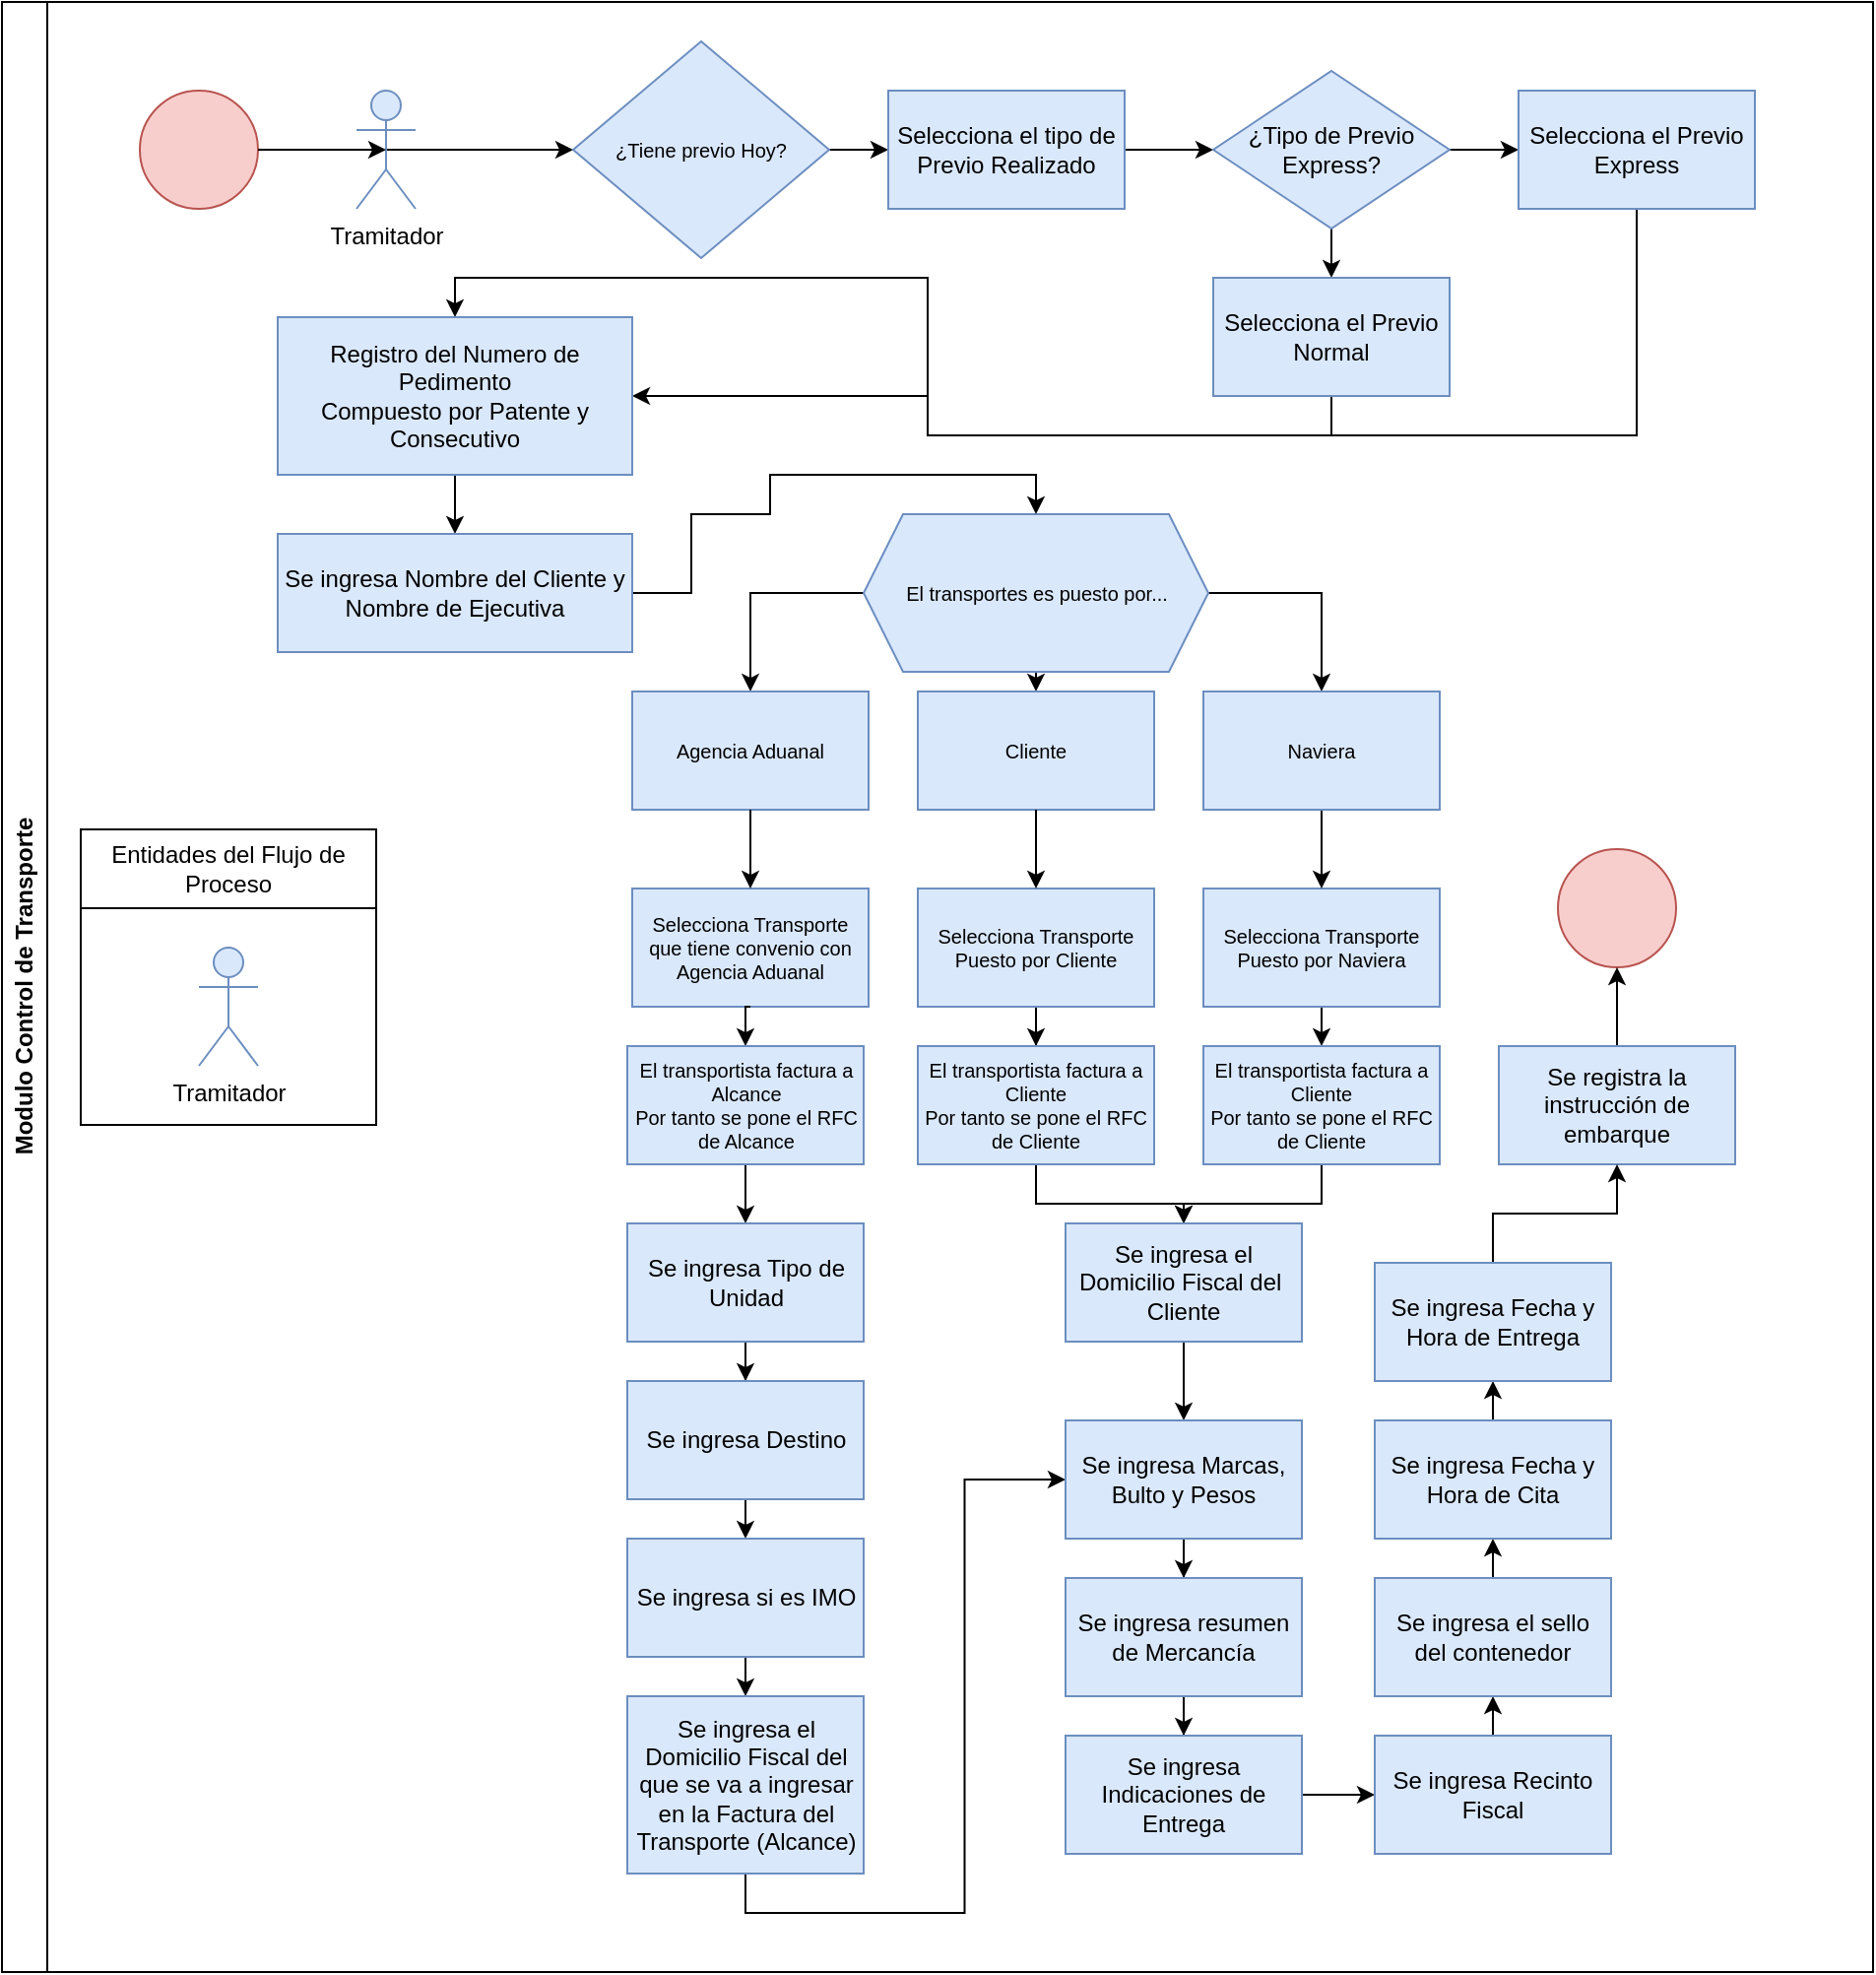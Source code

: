 <mxfile version="28.1.0">
  <diagram name="Página-1" id="fv4Xex71aHvnuy3qUb6k">
    <mxGraphModel dx="2037" dy="1070" grid="1" gridSize="10" guides="1" tooltips="1" connect="1" arrows="1" fold="1" page="1" pageScale="1" pageWidth="827" pageHeight="1169" math="0" shadow="0">
      <root>
        <mxCell id="0" />
        <mxCell id="1" parent="0" />
        <mxCell id="PxeA5dOEUCCF_qrA4TxW-88" value="Modulo Control de Transporte" style="swimlane;horizontal=0;whiteSpace=wrap;html=1;" vertex="1" parent="1">
          <mxGeometry x="10" y="50" width="950" height="1000" as="geometry">
            <mxRectangle x="10" y="50" width="40" height="190" as="alternateBounds" />
          </mxGeometry>
        </mxCell>
        <mxCell id="PxeA5dOEUCCF_qrA4TxW-96" value="" style="rounded=0;whiteSpace=wrap;html=1;" vertex="1" parent="PxeA5dOEUCCF_qrA4TxW-88">
          <mxGeometry x="40" y="460" width="150" height="110" as="geometry" />
        </mxCell>
        <mxCell id="PxeA5dOEUCCF_qrA4TxW-29" value="Tramitador" style="shape=umlActor;verticalLabelPosition=bottom;verticalAlign=top;html=1;outlineConnect=0;fillColor=#dae8fc;strokeColor=#6c8ebf;" vertex="1" parent="PxeA5dOEUCCF_qrA4TxW-88">
          <mxGeometry x="100" y="480" width="30" height="60" as="geometry" />
        </mxCell>
        <mxCell id="PxeA5dOEUCCF_qrA4TxW-97" value="Entidades del Flujo de Proceso" style="rounded=0;whiteSpace=wrap;html=1;" vertex="1" parent="PxeA5dOEUCCF_qrA4TxW-88">
          <mxGeometry x="40" y="420" width="150" height="40" as="geometry" />
        </mxCell>
        <mxCell id="PxeA5dOEUCCF_qrA4TxW-89" value="" style="ellipse;whiteSpace=wrap;html=1;aspect=fixed;fillColor=#f8cecc;strokeColor=#b85450;" vertex="1" parent="PxeA5dOEUCCF_qrA4TxW-88">
          <mxGeometry x="790" y="430" width="60" height="60" as="geometry" />
        </mxCell>
        <mxCell id="PxeA5dOEUCCF_qrA4TxW-93" style="edgeStyle=orthogonalEdgeStyle;rounded=0;orthogonalLoop=1;jettySize=auto;html=1;exitX=0.5;exitY=0;exitDx=0;exitDy=0;entryX=0.5;entryY=1;entryDx=0;entryDy=0;" edge="1" parent="PxeA5dOEUCCF_qrA4TxW-88" source="PxeA5dOEUCCF_qrA4TxW-91" target="PxeA5dOEUCCF_qrA4TxW-89">
          <mxGeometry relative="1" as="geometry" />
        </mxCell>
        <mxCell id="PxeA5dOEUCCF_qrA4TxW-91" value="Se registra la instrucción de embarque" style="rounded=0;whiteSpace=wrap;html=1;fillColor=#dae8fc;strokeColor=#6c8ebf;" vertex="1" parent="PxeA5dOEUCCF_qrA4TxW-88">
          <mxGeometry x="760" y="530" width="120" height="60" as="geometry" />
        </mxCell>
        <mxCell id="PxeA5dOEUCCF_qrA4TxW-22" value="Selecciona Transporte que tiene convenio con Agencia Aduanal" style="rounded=0;whiteSpace=wrap;html=1;fontSize=10;fillColor=#dae8fc;strokeColor=#6c8ebf;" vertex="1" parent="PxeA5dOEUCCF_qrA4TxW-88">
          <mxGeometry x="320" y="450" width="120" height="60" as="geometry" />
        </mxCell>
        <mxCell id="PxeA5dOEUCCF_qrA4TxW-48" style="edgeStyle=orthogonalEdgeStyle;rounded=0;orthogonalLoop=1;jettySize=auto;html=1;exitX=0.5;exitY=1;exitDx=0;exitDy=0;" edge="1" parent="PxeA5dOEUCCF_qrA4TxW-88" source="PxeA5dOEUCCF_qrA4TxW-20" target="PxeA5dOEUCCF_qrA4TxW-45">
          <mxGeometry relative="1" as="geometry" />
        </mxCell>
        <mxCell id="PxeA5dOEUCCF_qrA4TxW-20" value="Selecciona Transporte Puesto por Cliente" style="rounded=0;whiteSpace=wrap;html=1;fontSize=10;fillColor=#dae8fc;strokeColor=#6c8ebf;" vertex="1" parent="PxeA5dOEUCCF_qrA4TxW-88">
          <mxGeometry x="465" y="450" width="120" height="60" as="geometry" />
        </mxCell>
        <mxCell id="PxeA5dOEUCCF_qrA4TxW-47" style="edgeStyle=orthogonalEdgeStyle;rounded=0;orthogonalLoop=1;jettySize=auto;html=1;exitX=0.5;exitY=1;exitDx=0;exitDy=0;entryX=0.5;entryY=0;entryDx=0;entryDy=0;" edge="1" parent="PxeA5dOEUCCF_qrA4TxW-88" source="PxeA5dOEUCCF_qrA4TxW-22" target="PxeA5dOEUCCF_qrA4TxW-43">
          <mxGeometry relative="1" as="geometry" />
        </mxCell>
        <mxCell id="PxeA5dOEUCCF_qrA4TxW-46" style="edgeStyle=orthogonalEdgeStyle;rounded=0;orthogonalLoop=1;jettySize=auto;html=1;exitX=0.5;exitY=1;exitDx=0;exitDy=0;entryX=0.5;entryY=0;entryDx=0;entryDy=0;" edge="1" parent="PxeA5dOEUCCF_qrA4TxW-88" source="PxeA5dOEUCCF_qrA4TxW-27" target="PxeA5dOEUCCF_qrA4TxW-44">
          <mxGeometry relative="1" as="geometry" />
        </mxCell>
        <mxCell id="PxeA5dOEUCCF_qrA4TxW-27" value="Selecciona Transporte Puesto por Naviera" style="rounded=0;whiteSpace=wrap;html=1;fontSize=10;fillColor=#dae8fc;strokeColor=#6c8ebf;" vertex="1" parent="PxeA5dOEUCCF_qrA4TxW-88">
          <mxGeometry x="610" y="450" width="120" height="60" as="geometry" />
        </mxCell>
        <mxCell id="PxeA5dOEUCCF_qrA4TxW-60" style="edgeStyle=orthogonalEdgeStyle;rounded=0;orthogonalLoop=1;jettySize=auto;html=1;exitX=0.5;exitY=1;exitDx=0;exitDy=0;entryX=0.5;entryY=0;entryDx=0;entryDy=0;" edge="1" parent="PxeA5dOEUCCF_qrA4TxW-88" source="PxeA5dOEUCCF_qrA4TxW-43" target="PxeA5dOEUCCF_qrA4TxW-59">
          <mxGeometry relative="1" as="geometry" />
        </mxCell>
        <mxCell id="PxeA5dOEUCCF_qrA4TxW-43" value="El transportista factura a Alcance&lt;br&gt;Por tanto se pone el RFC de Alcance" style="rounded=0;whiteSpace=wrap;html=1;fontSize=10;fillColor=#dae8fc;strokeColor=#6c8ebf;" vertex="1" parent="PxeA5dOEUCCF_qrA4TxW-88">
          <mxGeometry x="317.5" y="530" width="120" height="60" as="geometry" />
        </mxCell>
        <mxCell id="PxeA5dOEUCCF_qrA4TxW-68" style="edgeStyle=orthogonalEdgeStyle;rounded=0;orthogonalLoop=1;jettySize=auto;html=1;exitX=0.5;exitY=1;exitDx=0;exitDy=0;entryX=0.5;entryY=0;entryDx=0;entryDy=0;" edge="1" parent="PxeA5dOEUCCF_qrA4TxW-88" source="PxeA5dOEUCCF_qrA4TxW-44" target="PxeA5dOEUCCF_qrA4TxW-67">
          <mxGeometry relative="1" as="geometry" />
        </mxCell>
        <mxCell id="PxeA5dOEUCCF_qrA4TxW-44" value="El transportista factura a Cliente&lt;br&gt;Por tanto se pone el RFC de Cliente" style="rounded=0;whiteSpace=wrap;html=1;fontSize=10;fillColor=#dae8fc;strokeColor=#6c8ebf;" vertex="1" parent="PxeA5dOEUCCF_qrA4TxW-88">
          <mxGeometry x="610" y="530" width="120" height="60" as="geometry" />
        </mxCell>
        <mxCell id="PxeA5dOEUCCF_qrA4TxW-70" style="edgeStyle=orthogonalEdgeStyle;rounded=0;orthogonalLoop=1;jettySize=auto;html=1;exitX=0.5;exitY=1;exitDx=0;exitDy=0;entryX=0.5;entryY=0;entryDx=0;entryDy=0;" edge="1" parent="PxeA5dOEUCCF_qrA4TxW-88" source="PxeA5dOEUCCF_qrA4TxW-45" target="PxeA5dOEUCCF_qrA4TxW-67">
          <mxGeometry relative="1" as="geometry" />
        </mxCell>
        <mxCell id="PxeA5dOEUCCF_qrA4TxW-45" value="El transportista factura a Cliente&lt;br&gt;Por tanto se pone el RFC de Cliente" style="rounded=0;whiteSpace=wrap;html=1;fontSize=10;fillColor=#dae8fc;strokeColor=#6c8ebf;" vertex="1" parent="PxeA5dOEUCCF_qrA4TxW-88">
          <mxGeometry x="465" y="530" width="120" height="60" as="geometry" />
        </mxCell>
        <mxCell id="PxeA5dOEUCCF_qrA4TxW-62" style="edgeStyle=orthogonalEdgeStyle;rounded=0;orthogonalLoop=1;jettySize=auto;html=1;exitX=0.5;exitY=1;exitDx=0;exitDy=0;" edge="1" parent="PxeA5dOEUCCF_qrA4TxW-88" source="PxeA5dOEUCCF_qrA4TxW-59" target="PxeA5dOEUCCF_qrA4TxW-61">
          <mxGeometry relative="1" as="geometry" />
        </mxCell>
        <mxCell id="PxeA5dOEUCCF_qrA4TxW-59" value="Se ingresa Tipo de Unidad" style="rounded=0;whiteSpace=wrap;html=1;fillColor=#dae8fc;strokeColor=#6c8ebf;" vertex="1" parent="PxeA5dOEUCCF_qrA4TxW-88">
          <mxGeometry x="317.5" y="620" width="120" height="60" as="geometry" />
        </mxCell>
        <mxCell id="PxeA5dOEUCCF_qrA4TxW-64" style="edgeStyle=orthogonalEdgeStyle;rounded=0;orthogonalLoop=1;jettySize=auto;html=1;exitX=0.5;exitY=1;exitDx=0;exitDy=0;entryX=0.5;entryY=0;entryDx=0;entryDy=0;" edge="1" parent="PxeA5dOEUCCF_qrA4TxW-88" source="PxeA5dOEUCCF_qrA4TxW-61" target="PxeA5dOEUCCF_qrA4TxW-63">
          <mxGeometry relative="1" as="geometry" />
        </mxCell>
        <mxCell id="PxeA5dOEUCCF_qrA4TxW-61" value="Se ingresa Destino" style="rounded=0;whiteSpace=wrap;html=1;fillColor=#dae8fc;strokeColor=#6c8ebf;" vertex="1" parent="PxeA5dOEUCCF_qrA4TxW-88">
          <mxGeometry x="317.5" y="700" width="120" height="60" as="geometry" />
        </mxCell>
        <mxCell id="PxeA5dOEUCCF_qrA4TxW-66" style="edgeStyle=orthogonalEdgeStyle;rounded=0;orthogonalLoop=1;jettySize=auto;html=1;exitX=0.5;exitY=1;exitDx=0;exitDy=0;entryX=0.5;entryY=0;entryDx=0;entryDy=0;" edge="1" parent="PxeA5dOEUCCF_qrA4TxW-88" source="PxeA5dOEUCCF_qrA4TxW-63" target="PxeA5dOEUCCF_qrA4TxW-65">
          <mxGeometry relative="1" as="geometry" />
        </mxCell>
        <mxCell id="PxeA5dOEUCCF_qrA4TxW-63" value="Se ingresa si es IMO" style="rounded=0;whiteSpace=wrap;html=1;fillColor=#dae8fc;strokeColor=#6c8ebf;" vertex="1" parent="PxeA5dOEUCCF_qrA4TxW-88">
          <mxGeometry x="317.5" y="780" width="120" height="60" as="geometry" />
        </mxCell>
        <mxCell id="PxeA5dOEUCCF_qrA4TxW-73" style="edgeStyle=orthogonalEdgeStyle;rounded=0;orthogonalLoop=1;jettySize=auto;html=1;exitX=0.5;exitY=1;exitDx=0;exitDy=0;entryX=0;entryY=0.5;entryDx=0;entryDy=0;" edge="1" parent="PxeA5dOEUCCF_qrA4TxW-88" source="PxeA5dOEUCCF_qrA4TxW-65" target="PxeA5dOEUCCF_qrA4TxW-71">
          <mxGeometry relative="1" as="geometry" />
        </mxCell>
        <mxCell id="PxeA5dOEUCCF_qrA4TxW-65" value="Se ingresa el Domicilio Fiscal del que se va a ingresar en la Factura del Transporte (Alcance)" style="rounded=0;whiteSpace=wrap;html=1;fillColor=#dae8fc;strokeColor=#6c8ebf;" vertex="1" parent="PxeA5dOEUCCF_qrA4TxW-88">
          <mxGeometry x="317.5" y="860" width="120" height="90" as="geometry" />
        </mxCell>
        <mxCell id="PxeA5dOEUCCF_qrA4TxW-72" style="edgeStyle=orthogonalEdgeStyle;rounded=0;orthogonalLoop=1;jettySize=auto;html=1;exitX=0.5;exitY=1;exitDx=0;exitDy=0;" edge="1" parent="PxeA5dOEUCCF_qrA4TxW-88" source="PxeA5dOEUCCF_qrA4TxW-67" target="PxeA5dOEUCCF_qrA4TxW-71">
          <mxGeometry relative="1" as="geometry" />
        </mxCell>
        <mxCell id="PxeA5dOEUCCF_qrA4TxW-67" value="Se ingresa el Domicilio Fiscal del&amp;nbsp; Cliente" style="rounded=0;whiteSpace=wrap;html=1;fillColor=#dae8fc;strokeColor=#6c8ebf;" vertex="1" parent="PxeA5dOEUCCF_qrA4TxW-88">
          <mxGeometry x="540" y="620" width="120" height="60" as="geometry" />
        </mxCell>
        <mxCell id="PxeA5dOEUCCF_qrA4TxW-75" style="edgeStyle=orthogonalEdgeStyle;rounded=0;orthogonalLoop=1;jettySize=auto;html=1;exitX=0.5;exitY=1;exitDx=0;exitDy=0;" edge="1" parent="PxeA5dOEUCCF_qrA4TxW-88" source="PxeA5dOEUCCF_qrA4TxW-71" target="PxeA5dOEUCCF_qrA4TxW-74">
          <mxGeometry relative="1" as="geometry" />
        </mxCell>
        <mxCell id="PxeA5dOEUCCF_qrA4TxW-71" value="Se ingresa Marcas, Bulto y Pesos" style="rounded=0;whiteSpace=wrap;html=1;fillColor=#dae8fc;strokeColor=#6c8ebf;" vertex="1" parent="PxeA5dOEUCCF_qrA4TxW-88">
          <mxGeometry x="540" y="720" width="120" height="60" as="geometry" />
        </mxCell>
        <mxCell id="PxeA5dOEUCCF_qrA4TxW-77" style="edgeStyle=orthogonalEdgeStyle;rounded=0;orthogonalLoop=1;jettySize=auto;html=1;exitX=0.5;exitY=1;exitDx=0;exitDy=0;" edge="1" parent="PxeA5dOEUCCF_qrA4TxW-88" source="PxeA5dOEUCCF_qrA4TxW-74" target="PxeA5dOEUCCF_qrA4TxW-76">
          <mxGeometry relative="1" as="geometry" />
        </mxCell>
        <mxCell id="PxeA5dOEUCCF_qrA4TxW-74" value="Se ingresa resumen de Mercancía" style="rounded=0;whiteSpace=wrap;html=1;fillColor=#dae8fc;strokeColor=#6c8ebf;" vertex="1" parent="PxeA5dOEUCCF_qrA4TxW-88">
          <mxGeometry x="540" y="800" width="120" height="60" as="geometry" />
        </mxCell>
        <mxCell id="PxeA5dOEUCCF_qrA4TxW-79" style="edgeStyle=orthogonalEdgeStyle;rounded=0;orthogonalLoop=1;jettySize=auto;html=1;exitX=1;exitY=0.5;exitDx=0;exitDy=0;entryX=0;entryY=0.5;entryDx=0;entryDy=0;" edge="1" parent="PxeA5dOEUCCF_qrA4TxW-88" source="PxeA5dOEUCCF_qrA4TxW-76" target="PxeA5dOEUCCF_qrA4TxW-78">
          <mxGeometry relative="1" as="geometry" />
        </mxCell>
        <mxCell id="PxeA5dOEUCCF_qrA4TxW-76" value="Se ingresa Indicaciones de Entrega" style="rounded=0;whiteSpace=wrap;html=1;fillColor=#dae8fc;strokeColor=#6c8ebf;" vertex="1" parent="PxeA5dOEUCCF_qrA4TxW-88">
          <mxGeometry x="540" y="880" width="120" height="60" as="geometry" />
        </mxCell>
        <mxCell id="PxeA5dOEUCCF_qrA4TxW-81" style="edgeStyle=orthogonalEdgeStyle;rounded=0;orthogonalLoop=1;jettySize=auto;html=1;exitX=0.5;exitY=0;exitDx=0;exitDy=0;entryX=0.5;entryY=1;entryDx=0;entryDy=0;" edge="1" parent="PxeA5dOEUCCF_qrA4TxW-88" source="PxeA5dOEUCCF_qrA4TxW-78" target="PxeA5dOEUCCF_qrA4TxW-80">
          <mxGeometry relative="1" as="geometry" />
        </mxCell>
        <mxCell id="PxeA5dOEUCCF_qrA4TxW-78" value="Se ingresa Recinto Fiscal" style="rounded=0;whiteSpace=wrap;html=1;fillColor=#dae8fc;strokeColor=#6c8ebf;" vertex="1" parent="PxeA5dOEUCCF_qrA4TxW-88">
          <mxGeometry x="697" y="880" width="120" height="60" as="geometry" />
        </mxCell>
        <mxCell id="PxeA5dOEUCCF_qrA4TxW-84" style="edgeStyle=orthogonalEdgeStyle;rounded=0;orthogonalLoop=1;jettySize=auto;html=1;exitX=0.5;exitY=0;exitDx=0;exitDy=0;entryX=0.5;entryY=1;entryDx=0;entryDy=0;" edge="1" parent="PxeA5dOEUCCF_qrA4TxW-88" source="PxeA5dOEUCCF_qrA4TxW-80" target="PxeA5dOEUCCF_qrA4TxW-82">
          <mxGeometry relative="1" as="geometry" />
        </mxCell>
        <mxCell id="PxeA5dOEUCCF_qrA4TxW-80" value="Se ingresa el sello&lt;div&gt;del contenedor&lt;/div&gt;" style="rounded=0;whiteSpace=wrap;html=1;fillColor=#dae8fc;strokeColor=#6c8ebf;" vertex="1" parent="PxeA5dOEUCCF_qrA4TxW-88">
          <mxGeometry x="697" y="800" width="120" height="60" as="geometry" />
        </mxCell>
        <mxCell id="PxeA5dOEUCCF_qrA4TxW-85" style="edgeStyle=orthogonalEdgeStyle;rounded=0;orthogonalLoop=1;jettySize=auto;html=1;exitX=0.5;exitY=0;exitDx=0;exitDy=0;entryX=0.5;entryY=1;entryDx=0;entryDy=0;" edge="1" parent="PxeA5dOEUCCF_qrA4TxW-88" source="PxeA5dOEUCCF_qrA4TxW-82" target="PxeA5dOEUCCF_qrA4TxW-83">
          <mxGeometry relative="1" as="geometry" />
        </mxCell>
        <mxCell id="PxeA5dOEUCCF_qrA4TxW-82" value="Se ingresa Fecha y Hora de Cita" style="rounded=0;whiteSpace=wrap;html=1;fillColor=#dae8fc;strokeColor=#6c8ebf;" vertex="1" parent="PxeA5dOEUCCF_qrA4TxW-88">
          <mxGeometry x="697" y="720" width="120" height="60" as="geometry" />
        </mxCell>
        <mxCell id="PxeA5dOEUCCF_qrA4TxW-92" style="edgeStyle=orthogonalEdgeStyle;rounded=0;orthogonalLoop=1;jettySize=auto;html=1;exitX=0.5;exitY=0;exitDx=0;exitDy=0;entryX=0.5;entryY=1;entryDx=0;entryDy=0;" edge="1" parent="PxeA5dOEUCCF_qrA4TxW-88" source="PxeA5dOEUCCF_qrA4TxW-83" target="PxeA5dOEUCCF_qrA4TxW-91">
          <mxGeometry relative="1" as="geometry" />
        </mxCell>
        <mxCell id="PxeA5dOEUCCF_qrA4TxW-83" value="Se ingresa Fecha y Hora de Entrega" style="rounded=0;whiteSpace=wrap;html=1;fillColor=#dae8fc;strokeColor=#6c8ebf;" vertex="1" parent="PxeA5dOEUCCF_qrA4TxW-88">
          <mxGeometry x="697" y="640" width="120" height="60" as="geometry" />
        </mxCell>
        <mxCell id="PxeA5dOEUCCF_qrA4TxW-1" value="" style="ellipse;whiteSpace=wrap;html=1;aspect=fixed;fillColor=#f8cecc;strokeColor=#b85450;" vertex="1" parent="1">
          <mxGeometry x="80" y="95" width="60" height="60" as="geometry" />
        </mxCell>
        <mxCell id="PxeA5dOEUCCF_qrA4TxW-4" style="edgeStyle=orthogonalEdgeStyle;rounded=0;orthogonalLoop=1;jettySize=auto;html=1;exitX=0.5;exitY=0.5;exitDx=0;exitDy=0;exitPerimeter=0;entryX=0;entryY=0.5;entryDx=0;entryDy=0;" edge="1" parent="1" source="PxeA5dOEUCCF_qrA4TxW-2" target="PxeA5dOEUCCF_qrA4TxW-3">
          <mxGeometry relative="1" as="geometry" />
        </mxCell>
        <mxCell id="PxeA5dOEUCCF_qrA4TxW-2" value="Tramitador" style="shape=umlActor;verticalLabelPosition=bottom;verticalAlign=top;html=1;outlineConnect=0;fillColor=#dae8fc;strokeColor=#6c8ebf;" vertex="1" parent="1">
          <mxGeometry x="190" y="95" width="30" height="60" as="geometry" />
        </mxCell>
        <mxCell id="PxeA5dOEUCCF_qrA4TxW-49" style="edgeStyle=orthogonalEdgeStyle;rounded=0;orthogonalLoop=1;jettySize=auto;html=1;exitX=1;exitY=0.5;exitDx=0;exitDy=0;entryX=0;entryY=0.5;entryDx=0;entryDy=0;" edge="1" parent="1" source="PxeA5dOEUCCF_qrA4TxW-3" target="PxeA5dOEUCCF_qrA4TxW-12">
          <mxGeometry relative="1" as="geometry" />
        </mxCell>
        <mxCell id="PxeA5dOEUCCF_qrA4TxW-3" value="¿Tiene previo Hoy?" style="rhombus;whiteSpace=wrap;html=1;fontSize=10;fillColor=#dae8fc;strokeColor=#6c8ebf;" vertex="1" parent="1">
          <mxGeometry x="300" y="70" width="130" height="110" as="geometry" />
        </mxCell>
        <mxCell id="PxeA5dOEUCCF_qrA4TxW-5" style="edgeStyle=orthogonalEdgeStyle;rounded=0;orthogonalLoop=1;jettySize=auto;html=1;exitX=1;exitY=0.5;exitDx=0;exitDy=0;entryX=0.5;entryY=0.5;entryDx=0;entryDy=0;entryPerimeter=0;" edge="1" parent="1" source="PxeA5dOEUCCF_qrA4TxW-1" target="PxeA5dOEUCCF_qrA4TxW-2">
          <mxGeometry relative="1" as="geometry" />
        </mxCell>
        <mxCell id="PxeA5dOEUCCF_qrA4TxW-24" style="edgeStyle=orthogonalEdgeStyle;rounded=0;orthogonalLoop=1;jettySize=auto;html=1;exitX=0.5;exitY=1;exitDx=0;exitDy=0;entryX=0.5;entryY=0;entryDx=0;entryDy=0;" edge="1" parent="1" source="PxeA5dOEUCCF_qrA4TxW-8" target="PxeA5dOEUCCF_qrA4TxW-10">
          <mxGeometry relative="1" as="geometry" />
        </mxCell>
        <mxCell id="PxeA5dOEUCCF_qrA4TxW-25" style="edgeStyle=orthogonalEdgeStyle;rounded=0;orthogonalLoop=1;jettySize=auto;html=1;exitX=1;exitY=0.5;exitDx=0;exitDy=0;entryX=0.5;entryY=0;entryDx=0;entryDy=0;" edge="1" parent="1" source="PxeA5dOEUCCF_qrA4TxW-8" target="PxeA5dOEUCCF_qrA4TxW-11">
          <mxGeometry relative="1" as="geometry" />
        </mxCell>
        <mxCell id="PxeA5dOEUCCF_qrA4TxW-26" style="edgeStyle=orthogonalEdgeStyle;rounded=0;orthogonalLoop=1;jettySize=auto;html=1;exitX=0;exitY=0.5;exitDx=0;exitDy=0;entryX=0.5;entryY=0;entryDx=0;entryDy=0;" edge="1" parent="1" source="PxeA5dOEUCCF_qrA4TxW-8" target="PxeA5dOEUCCF_qrA4TxW-9">
          <mxGeometry relative="1" as="geometry" />
        </mxCell>
        <mxCell id="PxeA5dOEUCCF_qrA4TxW-8" value="El transportes es puesto por..." style="shape=hexagon;perimeter=hexagonPerimeter2;whiteSpace=wrap;html=1;fixedSize=1;fontSize=10;fillColor=#dae8fc;strokeColor=#6c8ebf;" vertex="1" parent="1">
          <mxGeometry x="447.5" y="310" width="175" height="80" as="geometry" />
        </mxCell>
        <mxCell id="PxeA5dOEUCCF_qrA4TxW-9" value="Agencia Aduanal" style="rounded=0;whiteSpace=wrap;html=1;fontSize=10;fillColor=#dae8fc;strokeColor=#6c8ebf;" vertex="1" parent="1">
          <mxGeometry x="330" y="400" width="120" height="60" as="geometry" />
        </mxCell>
        <mxCell id="PxeA5dOEUCCF_qrA4TxW-10" value="Cliente" style="rounded=0;whiteSpace=wrap;html=1;fontSize=10;fillColor=#dae8fc;strokeColor=#6c8ebf;" vertex="1" parent="1">
          <mxGeometry x="475" y="400" width="120" height="60" as="geometry" />
        </mxCell>
        <mxCell id="PxeA5dOEUCCF_qrA4TxW-95" style="edgeStyle=orthogonalEdgeStyle;rounded=0;orthogonalLoop=1;jettySize=auto;html=1;exitX=0.5;exitY=1;exitDx=0;exitDy=0;" edge="1" parent="1" source="PxeA5dOEUCCF_qrA4TxW-11" target="PxeA5dOEUCCF_qrA4TxW-27">
          <mxGeometry relative="1" as="geometry" />
        </mxCell>
        <mxCell id="PxeA5dOEUCCF_qrA4TxW-11" value="Naviera" style="rounded=0;whiteSpace=wrap;html=1;fontSize=10;fillColor=#dae8fc;strokeColor=#6c8ebf;" vertex="1" parent="1">
          <mxGeometry x="620" y="400" width="120" height="60" as="geometry" />
        </mxCell>
        <mxCell id="PxeA5dOEUCCF_qrA4TxW-17" style="edgeStyle=orthogonalEdgeStyle;rounded=0;orthogonalLoop=1;jettySize=auto;html=1;exitX=1;exitY=0.5;exitDx=0;exitDy=0;entryX=0;entryY=0.5;entryDx=0;entryDy=0;" edge="1" parent="1" source="PxeA5dOEUCCF_qrA4TxW-12" target="PxeA5dOEUCCF_qrA4TxW-14">
          <mxGeometry relative="1" as="geometry" />
        </mxCell>
        <mxCell id="PxeA5dOEUCCF_qrA4TxW-12" value="Selecciona el tipo de Previo Realizado" style="rounded=0;whiteSpace=wrap;html=1;fillColor=#dae8fc;strokeColor=#6c8ebf;" vertex="1" parent="1">
          <mxGeometry x="460" y="95" width="120" height="60" as="geometry" />
        </mxCell>
        <mxCell id="PxeA5dOEUCCF_qrA4TxW-18" style="edgeStyle=orthogonalEdgeStyle;rounded=0;orthogonalLoop=1;jettySize=auto;html=1;exitX=0.5;exitY=1;exitDx=0;exitDy=0;entryX=0.5;entryY=0;entryDx=0;entryDy=0;" edge="1" parent="1" source="PxeA5dOEUCCF_qrA4TxW-14" target="PxeA5dOEUCCF_qrA4TxW-16">
          <mxGeometry relative="1" as="geometry">
            <mxPoint x="685" y="180" as="targetPoint" />
          </mxGeometry>
        </mxCell>
        <mxCell id="PxeA5dOEUCCF_qrA4TxW-19" style="edgeStyle=orthogonalEdgeStyle;rounded=0;orthogonalLoop=1;jettySize=auto;html=1;exitX=1;exitY=0.5;exitDx=0;exitDy=0;entryX=0;entryY=0.5;entryDx=0;entryDy=0;" edge="1" parent="1" source="PxeA5dOEUCCF_qrA4TxW-14" target="PxeA5dOEUCCF_qrA4TxW-15">
          <mxGeometry relative="1" as="geometry">
            <mxPoint x="770" y="125" as="targetPoint" />
          </mxGeometry>
        </mxCell>
        <mxCell id="PxeA5dOEUCCF_qrA4TxW-14" value="¿Tipo de Previo&lt;br&gt;Express?" style="rhombus;whiteSpace=wrap;html=1;fillColor=#dae8fc;strokeColor=#6c8ebf;" vertex="1" parent="1">
          <mxGeometry x="625" y="85" width="120" height="80" as="geometry" />
        </mxCell>
        <mxCell id="PxeA5dOEUCCF_qrA4TxW-55" style="edgeStyle=orthogonalEdgeStyle;rounded=0;orthogonalLoop=1;jettySize=auto;html=1;exitX=0.5;exitY=1;exitDx=0;exitDy=0;entryX=1;entryY=0.5;entryDx=0;entryDy=0;" edge="1" parent="1" source="PxeA5dOEUCCF_qrA4TxW-15" target="PxeA5dOEUCCF_qrA4TxW-52">
          <mxGeometry relative="1" as="geometry">
            <Array as="points">
              <mxPoint x="840" y="270" />
              <mxPoint x="480" y="270" />
              <mxPoint x="480" y="250" />
            </Array>
          </mxGeometry>
        </mxCell>
        <mxCell id="PxeA5dOEUCCF_qrA4TxW-15" value="Selecciona el Previo Express" style="rounded=0;whiteSpace=wrap;html=1;fillColor=#dae8fc;strokeColor=#6c8ebf;" vertex="1" parent="1">
          <mxGeometry x="780" y="95" width="120" height="60" as="geometry" />
        </mxCell>
        <mxCell id="PxeA5dOEUCCF_qrA4TxW-53" style="edgeStyle=orthogonalEdgeStyle;rounded=0;orthogonalLoop=1;jettySize=auto;html=1;exitX=0.5;exitY=1;exitDx=0;exitDy=0;entryX=0.5;entryY=0;entryDx=0;entryDy=0;" edge="1" parent="1" source="PxeA5dOEUCCF_qrA4TxW-16" target="PxeA5dOEUCCF_qrA4TxW-52">
          <mxGeometry relative="1" as="geometry">
            <Array as="points">
              <mxPoint x="685" y="270" />
              <mxPoint x="480" y="270" />
              <mxPoint x="480" y="190" />
              <mxPoint x="240" y="190" />
            </Array>
          </mxGeometry>
        </mxCell>
        <mxCell id="PxeA5dOEUCCF_qrA4TxW-16" value="Selecciona el Previo Normal" style="rounded=0;whiteSpace=wrap;html=1;fillColor=#dae8fc;strokeColor=#6c8ebf;" vertex="1" parent="1">
          <mxGeometry x="625" y="190" width="120" height="60" as="geometry" />
        </mxCell>
        <mxCell id="PxeA5dOEUCCF_qrA4TxW-34" style="edgeStyle=orthogonalEdgeStyle;rounded=0;orthogonalLoop=1;jettySize=auto;html=1;entryX=0.5;entryY=0;entryDx=0;entryDy=0;exitX=0.5;exitY=1;exitDx=0;exitDy=0;" edge="1" parent="1" source="PxeA5dOEUCCF_qrA4TxW-10" target="PxeA5dOEUCCF_qrA4TxW-20">
          <mxGeometry relative="1" as="geometry">
            <mxPoint x="535" y="560" as="sourcePoint" />
          </mxGeometry>
        </mxCell>
        <mxCell id="PxeA5dOEUCCF_qrA4TxW-36" style="edgeStyle=orthogonalEdgeStyle;rounded=0;orthogonalLoop=1;jettySize=auto;html=1;entryX=0.5;entryY=0;entryDx=0;entryDy=0;exitX=0.5;exitY=1;exitDx=0;exitDy=0;" edge="1" parent="1" source="PxeA5dOEUCCF_qrA4TxW-9" target="PxeA5dOEUCCF_qrA4TxW-22">
          <mxGeometry relative="1" as="geometry">
            <mxPoint x="520" y="530" as="sourcePoint" />
          </mxGeometry>
        </mxCell>
        <mxCell id="PxeA5dOEUCCF_qrA4TxW-57" style="edgeStyle=orthogonalEdgeStyle;rounded=0;orthogonalLoop=1;jettySize=auto;html=1;exitX=0.5;exitY=1;exitDx=0;exitDy=0;entryX=0.5;entryY=0;entryDx=0;entryDy=0;" edge="1" parent="1" source="PxeA5dOEUCCF_qrA4TxW-52" target="PxeA5dOEUCCF_qrA4TxW-56">
          <mxGeometry relative="1" as="geometry" />
        </mxCell>
        <mxCell id="PxeA5dOEUCCF_qrA4TxW-52" value="Registro del Numero de Pedimento&lt;br&gt;Compuesto por Patente y Consecutivo" style="rounded=0;whiteSpace=wrap;html=1;fillColor=#dae8fc;strokeColor=#6c8ebf;" vertex="1" parent="1">
          <mxGeometry x="150" y="210" width="180" height="80" as="geometry" />
        </mxCell>
        <mxCell id="PxeA5dOEUCCF_qrA4TxW-58" style="edgeStyle=orthogonalEdgeStyle;rounded=0;orthogonalLoop=1;jettySize=auto;html=1;exitX=1;exitY=0.5;exitDx=0;exitDy=0;entryX=0.5;entryY=0;entryDx=0;entryDy=0;" edge="1" parent="1" source="PxeA5dOEUCCF_qrA4TxW-56" target="PxeA5dOEUCCF_qrA4TxW-8">
          <mxGeometry relative="1" as="geometry">
            <Array as="points">
              <mxPoint x="360" y="350" />
              <mxPoint x="360" y="310" />
              <mxPoint x="400" y="310" />
              <mxPoint x="400" y="290" />
              <mxPoint x="535" y="290" />
            </Array>
          </mxGeometry>
        </mxCell>
        <mxCell id="PxeA5dOEUCCF_qrA4TxW-56" value="Se ingresa Nombre del Cliente y Nombre de Ejecutiva" style="rounded=0;whiteSpace=wrap;html=1;fillColor=#dae8fc;strokeColor=#6c8ebf;" vertex="1" parent="1">
          <mxGeometry x="150" y="320" width="180" height="60" as="geometry" />
        </mxCell>
      </root>
    </mxGraphModel>
  </diagram>
</mxfile>
